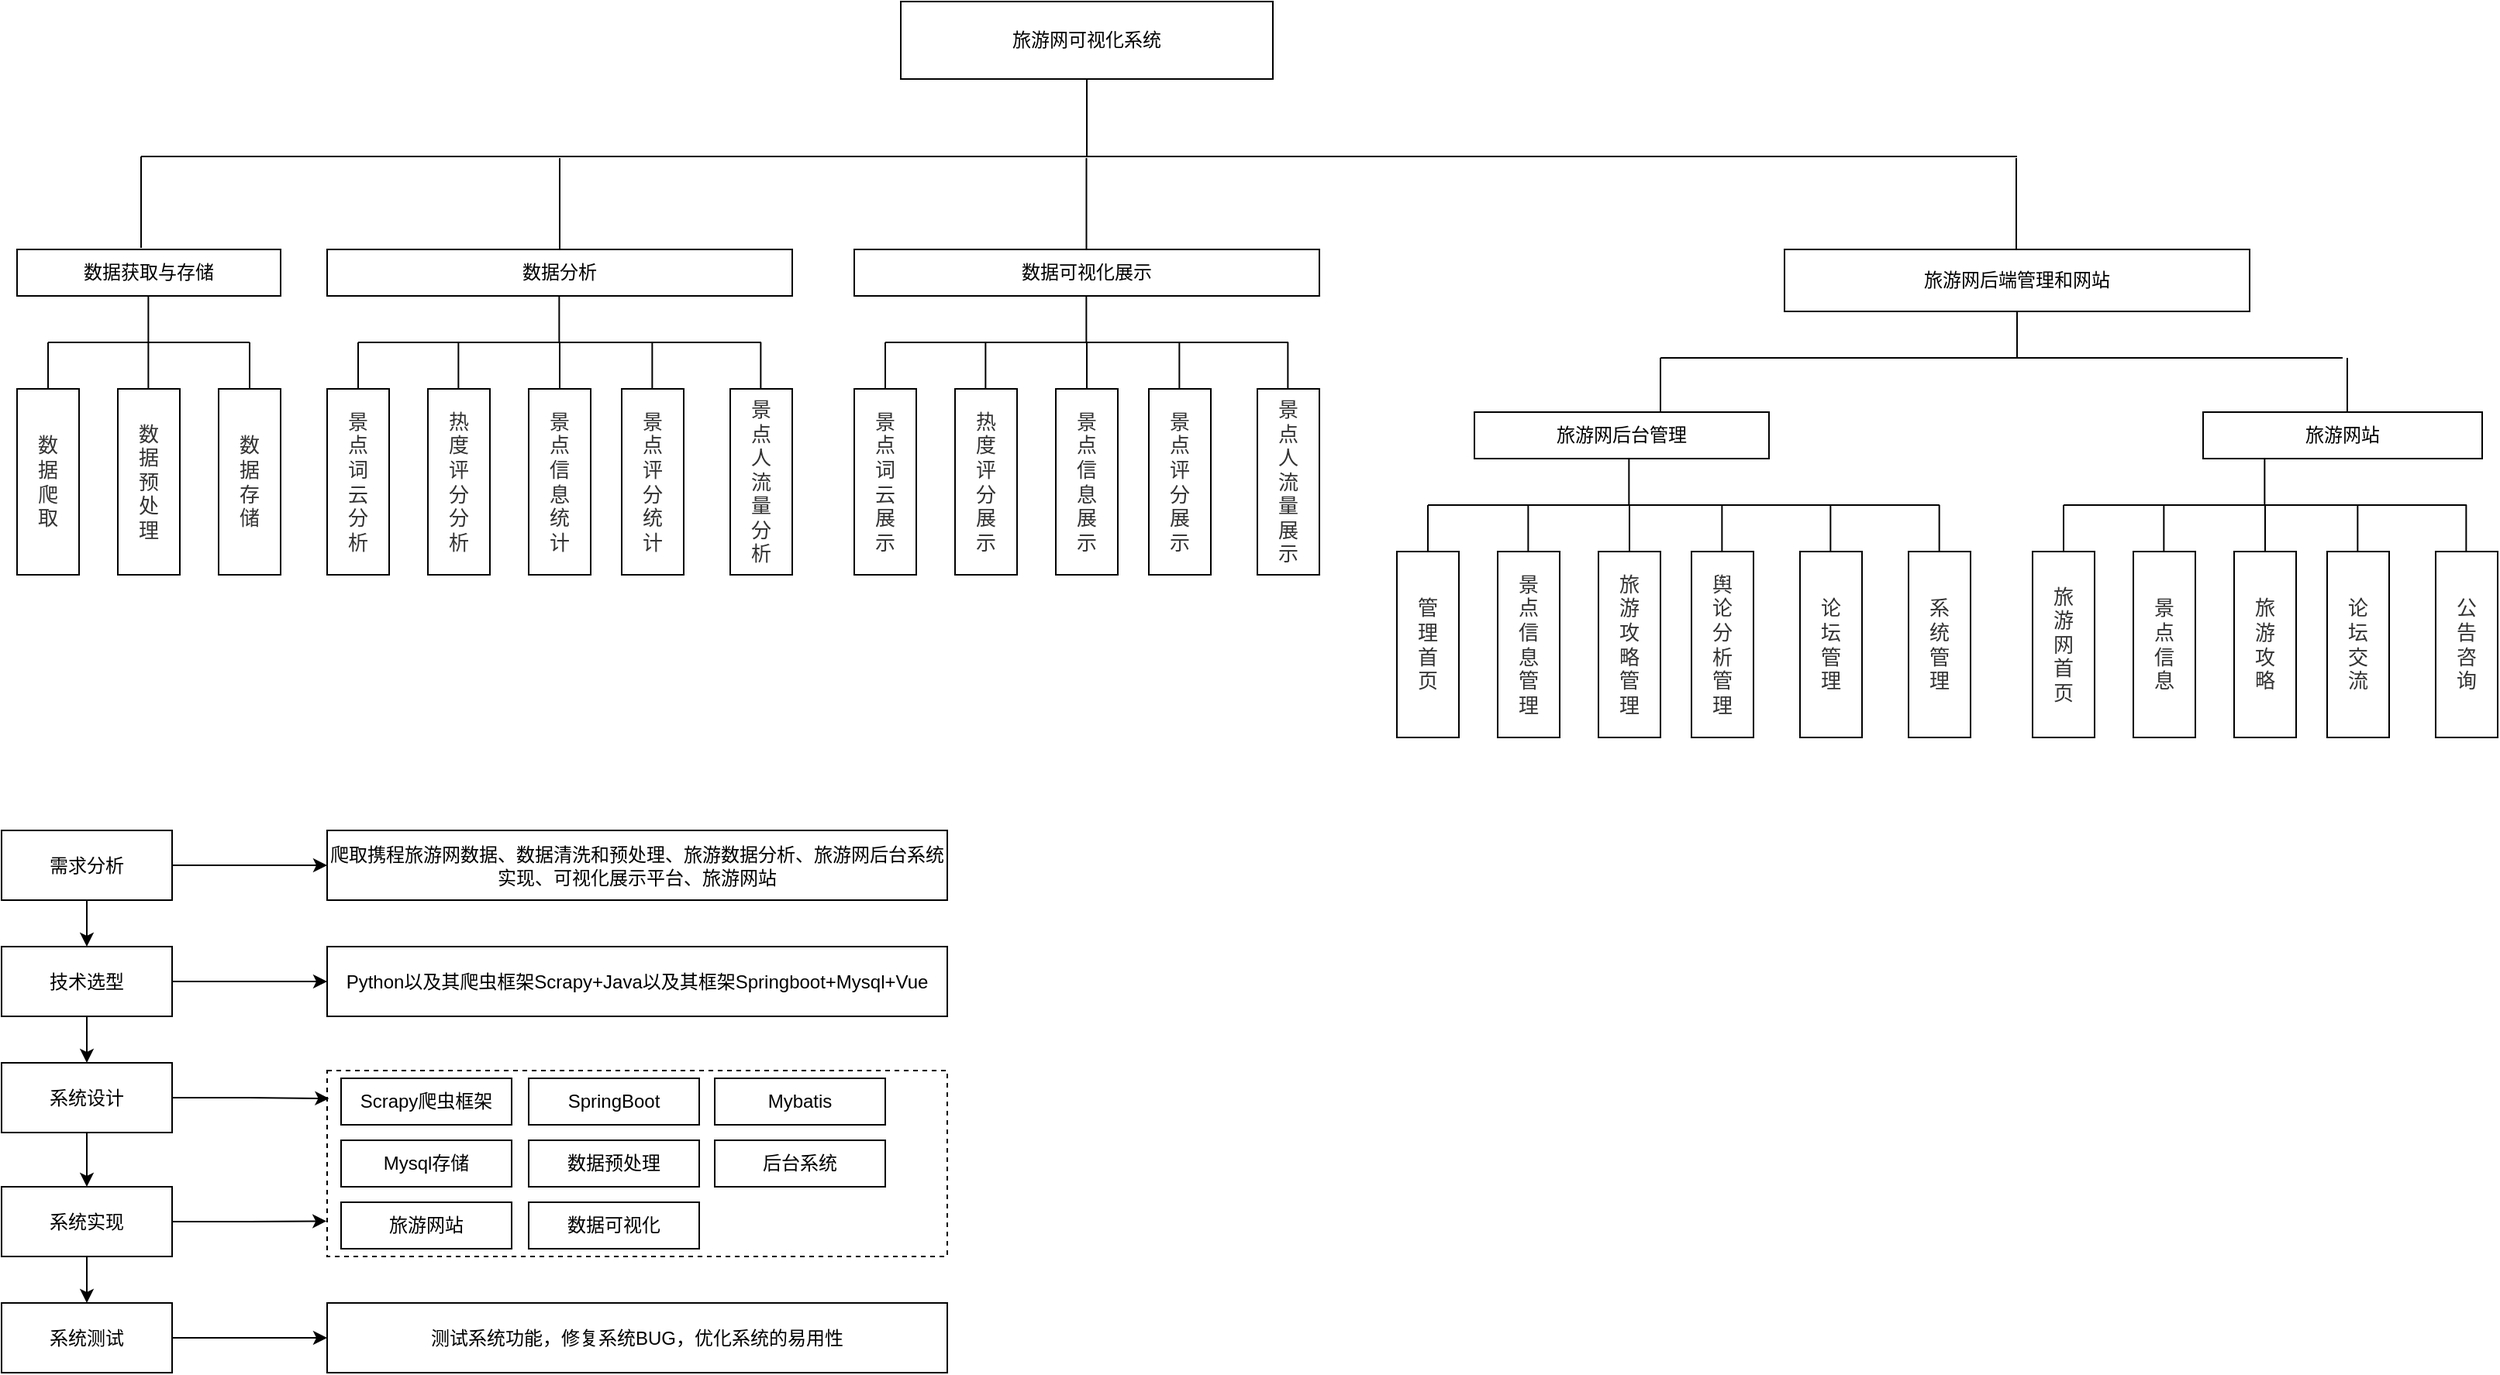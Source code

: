 <mxfile version="24.8.8">
  <diagram name="第 1 页" id="kGdFoOqjAgr1KZH3qnpg">
    <mxGraphModel dx="692" dy="455" grid="1" gridSize="10" guides="1" tooltips="1" connect="1" arrows="1" fold="1" page="1" pageScale="1" pageWidth="827" pageHeight="1169" math="0" shadow="0">
      <root>
        <mxCell id="0" />
        <mxCell id="1" parent="0" />
        <mxCell id="sTMlbBnESELgm27xDzZq-1" value="旅游网可视化系统" style="rounded=0;whiteSpace=wrap;html=1;" vertex="1" parent="1">
          <mxGeometry x="720" y="60" width="240" height="50" as="geometry" />
        </mxCell>
        <mxCell id="sTMlbBnESELgm27xDzZq-2" value="数据获取与存储" style="rounded=0;whiteSpace=wrap;html=1;" vertex="1" parent="1">
          <mxGeometry x="150" y="220" width="170" height="30" as="geometry" />
        </mxCell>
        <mxCell id="sTMlbBnESELgm27xDzZq-3" value="&lt;div&gt;&lt;span style=&quot;color: rgb(51, 51, 51); font-family: Arial, sans-serif; font-size: 13px; text-align: start; background-color: rgb(255, 255, 255);&quot;&gt;数&lt;/span&gt;&lt;/div&gt;&lt;div&gt;&lt;span style=&quot;color: rgb(51, 51, 51); font-family: Arial, sans-serif; font-size: 13px; text-align: start; background-color: rgb(255, 255, 255);&quot;&gt;据&lt;/span&gt;&lt;/div&gt;&lt;div&gt;&lt;span style=&quot;color: rgb(51, 51, 51); font-family: Arial, sans-serif; font-size: 13px; text-align: start; background-color: rgb(255, 255, 255);&quot;&gt;爬&lt;/span&gt;&lt;/div&gt;&lt;div&gt;&lt;span style=&quot;color: rgb(51, 51, 51); font-family: Arial, sans-serif; font-size: 13px; text-align: start; background-color: rgb(255, 255, 255);&quot;&gt;取&lt;/span&gt;&lt;/div&gt;" style="rounded=0;whiteSpace=wrap;html=1;" vertex="1" parent="1">
          <mxGeometry x="150" y="310" width="40" height="120" as="geometry" />
        </mxCell>
        <mxCell id="sTMlbBnESELgm27xDzZq-4" value="&lt;div&gt;&lt;span style=&quot;color: rgb(51, 51, 51); font-family: Arial, sans-serif; font-size: 13px; text-align: start; background-color: rgb(255, 255, 255);&quot;&gt;数&lt;/span&gt;&lt;/div&gt;&lt;div&gt;&lt;span style=&quot;color: rgb(51, 51, 51); font-family: Arial, sans-serif; font-size: 13px; text-align: start; background-color: rgb(255, 255, 255);&quot;&gt;据&lt;/span&gt;&lt;/div&gt;&lt;div style=&quot;text-align: start;&quot;&gt;&lt;font face=&quot;Arial, sans-serif&quot; color=&quot;#333333&quot;&gt;&lt;span style=&quot;font-size: 13px; background-color: rgb(255, 255, 255);&quot;&gt;预&lt;/span&gt;&lt;/font&gt;&lt;/div&gt;&lt;div style=&quot;text-align: start;&quot;&gt;&lt;font face=&quot;Arial, sans-serif&quot; color=&quot;#333333&quot;&gt;&lt;span style=&quot;font-size: 13px; background-color: rgb(255, 255, 255);&quot;&gt;处&lt;/span&gt;&lt;/font&gt;&lt;/div&gt;&lt;div style=&quot;text-align: start;&quot;&gt;&lt;font face=&quot;Arial, sans-serif&quot; color=&quot;#333333&quot;&gt;&lt;span style=&quot;font-size: 13px; background-color: rgb(255, 255, 255);&quot;&gt;理&lt;/span&gt;&lt;/font&gt;&lt;/div&gt;" style="rounded=0;whiteSpace=wrap;html=1;" vertex="1" parent="1">
          <mxGeometry x="215" y="310" width="40" height="120" as="geometry" />
        </mxCell>
        <mxCell id="sTMlbBnESELgm27xDzZq-5" value="&lt;div&gt;&lt;span style=&quot;color: rgb(51, 51, 51); font-family: Arial, sans-serif; font-size: 13px; text-align: start; background-color: rgb(255, 255, 255);&quot;&gt;数&lt;/span&gt;&lt;/div&gt;&lt;div&gt;&lt;span style=&quot;color: rgb(51, 51, 51); font-family: Arial, sans-serif; font-size: 13px; text-align: start; background-color: rgb(255, 255, 255);&quot;&gt;据&lt;/span&gt;&lt;/div&gt;&lt;div style=&quot;text-align: start;&quot;&gt;&lt;font face=&quot;Arial, sans-serif&quot; color=&quot;#333333&quot;&gt;&lt;span style=&quot;font-size: 13px; background-color: rgb(255, 255, 255);&quot;&gt;存&lt;/span&gt;&lt;/font&gt;&lt;/div&gt;&lt;div style=&quot;text-align: start;&quot;&gt;&lt;font face=&quot;Arial, sans-serif&quot; color=&quot;#333333&quot;&gt;&lt;span style=&quot;font-size: 13px; background-color: rgb(255, 255, 255);&quot;&gt;储&lt;/span&gt;&lt;/font&gt;&lt;/div&gt;" style="rounded=0;whiteSpace=wrap;html=1;" vertex="1" parent="1">
          <mxGeometry x="280" y="310" width="40" height="120" as="geometry" />
        </mxCell>
        <mxCell id="sTMlbBnESELgm27xDzZq-6" value="" style="endArrow=none;html=1;rounded=0;" edge="1" parent="1">
          <mxGeometry width="50" height="50" relative="1" as="geometry">
            <mxPoint x="170" y="280" as="sourcePoint" />
            <mxPoint x="300" y="280" as="targetPoint" />
          </mxGeometry>
        </mxCell>
        <mxCell id="sTMlbBnESELgm27xDzZq-8" value="" style="endArrow=none;html=1;rounded=0;" edge="1" parent="1">
          <mxGeometry width="50" height="50" relative="1" as="geometry">
            <mxPoint x="234.68" y="280" as="sourcePoint" />
            <mxPoint x="234.68" y="250" as="targetPoint" />
          </mxGeometry>
        </mxCell>
        <mxCell id="sTMlbBnESELgm27xDzZq-9" value="" style="endArrow=none;html=1;rounded=0;exitX=0.5;exitY=0;exitDx=0;exitDy=0;" edge="1" parent="1" source="sTMlbBnESELgm27xDzZq-3">
          <mxGeometry width="50" height="50" relative="1" as="geometry">
            <mxPoint x="120" y="330" as="sourcePoint" />
            <mxPoint x="170" y="280" as="targetPoint" />
          </mxGeometry>
        </mxCell>
        <mxCell id="sTMlbBnESELgm27xDzZq-10" value="" style="endArrow=none;html=1;rounded=0;" edge="1" parent="1" source="sTMlbBnESELgm27xDzZq-5">
          <mxGeometry width="50" height="50" relative="1" as="geometry">
            <mxPoint x="250" y="330" as="sourcePoint" />
            <mxPoint x="300" y="280" as="targetPoint" />
          </mxGeometry>
        </mxCell>
        <mxCell id="sTMlbBnESELgm27xDzZq-11" value="" style="endArrow=none;html=1;rounded=0;" edge="1" parent="1">
          <mxGeometry width="50" height="50" relative="1" as="geometry">
            <mxPoint x="234.68" y="310" as="sourcePoint" />
            <mxPoint x="234.68" y="280" as="targetPoint" />
          </mxGeometry>
        </mxCell>
        <mxCell id="sTMlbBnESELgm27xDzZq-12" value="数据分析" style="rounded=0;whiteSpace=wrap;html=1;" vertex="1" parent="1">
          <mxGeometry x="350" y="220" width="300" height="30" as="geometry" />
        </mxCell>
        <mxCell id="sTMlbBnESELgm27xDzZq-13" value="&lt;div style=&quot;text-align: start;&quot;&gt;&lt;font face=&quot;Arial, sans-serif&quot; color=&quot;#333333&quot;&gt;&lt;span style=&quot;font-size: 13px; background-color: rgb(255, 255, 255);&quot;&gt;景&lt;/span&gt;&lt;/font&gt;&lt;/div&gt;&lt;div style=&quot;text-align: start;&quot;&gt;&lt;font face=&quot;Arial, sans-serif&quot; color=&quot;#333333&quot;&gt;&lt;span style=&quot;font-size: 13px; background-color: rgb(255, 255, 255);&quot;&gt;点&lt;/span&gt;&lt;/font&gt;&lt;/div&gt;&lt;div style=&quot;text-align: start;&quot;&gt;&lt;font face=&quot;Arial, sans-serif&quot; color=&quot;#333333&quot;&gt;&lt;span style=&quot;font-size: 13px; background-color: rgb(255, 255, 255);&quot;&gt;词&lt;/span&gt;&lt;/font&gt;&lt;/div&gt;&lt;div style=&quot;text-align: start;&quot;&gt;&lt;font face=&quot;Arial, sans-serif&quot; color=&quot;#333333&quot;&gt;&lt;span style=&quot;font-size: 13px; background-color: rgb(255, 255, 255);&quot;&gt;云&lt;/span&gt;&lt;/font&gt;&lt;/div&gt;&lt;div style=&quot;text-align: start;&quot;&gt;&lt;font face=&quot;Arial, sans-serif&quot; color=&quot;#333333&quot;&gt;&lt;span style=&quot;font-size: 13px; background-color: rgb(255, 255, 255);&quot;&gt;分&lt;/span&gt;&lt;/font&gt;&lt;/div&gt;&lt;div style=&quot;text-align: start;&quot;&gt;&lt;font face=&quot;Arial, sans-serif&quot; color=&quot;#333333&quot;&gt;&lt;span style=&quot;font-size: 13px; background-color: rgb(255, 255, 255);&quot;&gt;析&lt;/span&gt;&lt;/font&gt;&lt;/div&gt;" style="rounded=0;whiteSpace=wrap;html=1;" vertex="1" parent="1">
          <mxGeometry x="350" y="310" width="40" height="120" as="geometry" />
        </mxCell>
        <mxCell id="sTMlbBnESELgm27xDzZq-14" value="&lt;div style=&quot;text-align: start;&quot;&gt;&lt;font face=&quot;Arial, sans-serif&quot; color=&quot;#333333&quot;&gt;&lt;span style=&quot;font-size: 13px; background-color: rgb(255, 255, 255);&quot;&gt;热&lt;/span&gt;&lt;/font&gt;&lt;/div&gt;&lt;div style=&quot;text-align: start;&quot;&gt;&lt;font face=&quot;Arial, sans-serif&quot; color=&quot;#333333&quot;&gt;&lt;span style=&quot;font-size: 13px; background-color: rgb(255, 255, 255);&quot;&gt;度&lt;/span&gt;&lt;/font&gt;&lt;/div&gt;&lt;div style=&quot;text-align: start;&quot;&gt;&lt;font face=&quot;Arial, sans-serif&quot; color=&quot;#333333&quot;&gt;&lt;span style=&quot;font-size: 13px; background-color: rgb(255, 255, 255);&quot;&gt;评&lt;/span&gt;&lt;/font&gt;&lt;/div&gt;&lt;div style=&quot;text-align: start;&quot;&gt;&lt;font face=&quot;Arial, sans-serif&quot; color=&quot;#333333&quot;&gt;&lt;span style=&quot;font-size: 13px; background-color: rgb(255, 255, 255);&quot;&gt;分&lt;/span&gt;&lt;/font&gt;&lt;/div&gt;&lt;div style=&quot;text-align: start;&quot;&gt;&lt;font face=&quot;Arial, sans-serif&quot; color=&quot;#333333&quot;&gt;&lt;span style=&quot;font-size: 13px; background-color: rgb(255, 255, 255);&quot;&gt;分&lt;/span&gt;&lt;/font&gt;&lt;/div&gt;&lt;div style=&quot;text-align: start;&quot;&gt;&lt;font face=&quot;Arial, sans-serif&quot; color=&quot;#333333&quot;&gt;&lt;span style=&quot;font-size: 13px; background-color: rgb(255, 255, 255);&quot;&gt;析&lt;/span&gt;&lt;/font&gt;&lt;/div&gt;" style="rounded=0;whiteSpace=wrap;html=1;" vertex="1" parent="1">
          <mxGeometry x="415" y="310" width="40" height="120" as="geometry" />
        </mxCell>
        <mxCell id="sTMlbBnESELgm27xDzZq-15" value="&lt;div style=&quot;text-align: start;&quot;&gt;&lt;font face=&quot;Arial, sans-serif&quot; color=&quot;#333333&quot;&gt;&lt;span style=&quot;font-size: 13px; background-color: rgb(255, 255, 255);&quot;&gt;景&lt;/span&gt;&lt;/font&gt;&lt;/div&gt;&lt;div style=&quot;text-align: start;&quot;&gt;&lt;font face=&quot;Arial, sans-serif&quot; color=&quot;#333333&quot;&gt;&lt;span style=&quot;font-size: 13px; background-color: rgb(255, 255, 255);&quot;&gt;点&lt;/span&gt;&lt;/font&gt;&lt;/div&gt;&lt;div style=&quot;text-align: start;&quot;&gt;&lt;font face=&quot;Arial, sans-serif&quot; color=&quot;#333333&quot;&gt;&lt;span style=&quot;font-size: 13px; background-color: rgb(255, 255, 255);&quot;&gt;信&lt;/span&gt;&lt;/font&gt;&lt;/div&gt;&lt;div style=&quot;text-align: start;&quot;&gt;&lt;font face=&quot;Arial, sans-serif&quot; color=&quot;#333333&quot;&gt;&lt;span style=&quot;font-size: 13px; background-color: rgb(255, 255, 255);&quot;&gt;息&lt;/span&gt;&lt;/font&gt;&lt;/div&gt;&lt;div style=&quot;text-align: start;&quot;&gt;&lt;font face=&quot;Arial, sans-serif&quot; color=&quot;#333333&quot;&gt;&lt;span style=&quot;font-size: 13px; background-color: rgb(255, 255, 255);&quot;&gt;统&lt;/span&gt;&lt;/font&gt;&lt;/div&gt;&lt;div style=&quot;text-align: start;&quot;&gt;&lt;font face=&quot;Arial, sans-serif&quot; color=&quot;#333333&quot;&gt;&lt;span style=&quot;font-size: 13px; background-color: rgb(255, 255, 255);&quot;&gt;计&lt;/span&gt;&lt;/font&gt;&lt;/div&gt;" style="rounded=0;whiteSpace=wrap;html=1;" vertex="1" parent="1">
          <mxGeometry x="480" y="310" width="40" height="120" as="geometry" />
        </mxCell>
        <mxCell id="sTMlbBnESELgm27xDzZq-16" value="" style="endArrow=none;html=1;rounded=0;" edge="1" parent="1">
          <mxGeometry width="50" height="50" relative="1" as="geometry">
            <mxPoint x="370" y="280" as="sourcePoint" />
            <mxPoint x="630" y="280" as="targetPoint" />
          </mxGeometry>
        </mxCell>
        <mxCell id="sTMlbBnESELgm27xDzZq-17" value="" style="endArrow=none;html=1;rounded=0;" edge="1" parent="1">
          <mxGeometry width="50" height="50" relative="1" as="geometry">
            <mxPoint x="499.68" y="280" as="sourcePoint" />
            <mxPoint x="499.68" y="250" as="targetPoint" />
          </mxGeometry>
        </mxCell>
        <mxCell id="sTMlbBnESELgm27xDzZq-18" value="" style="endArrow=none;html=1;rounded=0;exitX=0.5;exitY=0;exitDx=0;exitDy=0;" edge="1" parent="1" source="sTMlbBnESELgm27xDzZq-13">
          <mxGeometry width="50" height="50" relative="1" as="geometry">
            <mxPoint x="320" y="330" as="sourcePoint" />
            <mxPoint x="370" y="280" as="targetPoint" />
          </mxGeometry>
        </mxCell>
        <mxCell id="sTMlbBnESELgm27xDzZq-19" value="" style="endArrow=none;html=1;rounded=0;" edge="1" parent="1" source="sTMlbBnESELgm27xDzZq-15">
          <mxGeometry width="50" height="50" relative="1" as="geometry">
            <mxPoint x="450" y="330" as="sourcePoint" />
            <mxPoint x="500" y="280" as="targetPoint" />
          </mxGeometry>
        </mxCell>
        <mxCell id="sTMlbBnESELgm27xDzZq-20" value="" style="endArrow=none;html=1;rounded=0;" edge="1" parent="1">
          <mxGeometry width="50" height="50" relative="1" as="geometry">
            <mxPoint x="434.68" y="310" as="sourcePoint" />
            <mxPoint x="434.68" y="280" as="targetPoint" />
          </mxGeometry>
        </mxCell>
        <mxCell id="sTMlbBnESELgm27xDzZq-21" value="&lt;div style=&quot;text-align: start;&quot;&gt;&lt;font face=&quot;Arial, sans-serif&quot; color=&quot;#333333&quot;&gt;&lt;span style=&quot;font-size: 13px; background-color: rgb(255, 255, 255);&quot;&gt;景&lt;/span&gt;&lt;/font&gt;&lt;/div&gt;&lt;div style=&quot;text-align: start;&quot;&gt;&lt;font face=&quot;Arial, sans-serif&quot; color=&quot;#333333&quot;&gt;&lt;span style=&quot;font-size: 13px; background-color: rgb(255, 255, 255);&quot;&gt;点&lt;/span&gt;&lt;/font&gt;&lt;/div&gt;&lt;div style=&quot;text-align: start;&quot;&gt;&lt;font face=&quot;Arial, sans-serif&quot; color=&quot;#333333&quot;&gt;&lt;span style=&quot;font-size: 13px; background-color: rgb(255, 255, 255);&quot;&gt;评&lt;/span&gt;&lt;/font&gt;&lt;/div&gt;&lt;div style=&quot;text-align: start;&quot;&gt;&lt;font face=&quot;Arial, sans-serif&quot; color=&quot;#333333&quot;&gt;&lt;span style=&quot;font-size: 13px; background-color: rgb(255, 255, 255);&quot;&gt;分&lt;/span&gt;&lt;/font&gt;&lt;/div&gt;&lt;div style=&quot;text-align: start;&quot;&gt;&lt;font face=&quot;Arial, sans-serif&quot; color=&quot;#333333&quot;&gt;&lt;span style=&quot;font-size: 13px; background-color: rgb(255, 255, 255);&quot;&gt;统&lt;/span&gt;&lt;/font&gt;&lt;/div&gt;&lt;div style=&quot;text-align: start;&quot;&gt;&lt;font face=&quot;Arial, sans-serif&quot; color=&quot;#333333&quot;&gt;&lt;span style=&quot;font-size: 13px; background-color: rgb(255, 255, 255);&quot;&gt;计&lt;/span&gt;&lt;/font&gt;&lt;/div&gt;" style="rounded=0;whiteSpace=wrap;html=1;" vertex="1" parent="1">
          <mxGeometry x="540" y="310" width="40" height="120" as="geometry" />
        </mxCell>
        <mxCell id="sTMlbBnESELgm27xDzZq-22" value="&lt;div style=&quot;text-align: start;&quot;&gt;&lt;font face=&quot;Arial, sans-serif&quot; color=&quot;#333333&quot;&gt;&lt;span style=&quot;font-size: 13px; background-color: rgb(255, 255, 255);&quot;&gt;景&lt;/span&gt;&lt;/font&gt;&lt;/div&gt;&lt;div style=&quot;text-align: start;&quot;&gt;&lt;font face=&quot;Arial, sans-serif&quot; color=&quot;#333333&quot;&gt;&lt;span style=&quot;font-size: 13px; background-color: rgb(255, 255, 255);&quot;&gt;点&lt;/span&gt;&lt;/font&gt;&lt;/div&gt;&lt;div style=&quot;text-align: start;&quot;&gt;&lt;font face=&quot;Arial, sans-serif&quot; color=&quot;#333333&quot;&gt;&lt;span style=&quot;font-size: 13px; background-color: rgb(255, 255, 255);&quot;&gt;人&lt;/span&gt;&lt;/font&gt;&lt;/div&gt;&lt;div style=&quot;text-align: start;&quot;&gt;&lt;font face=&quot;Arial, sans-serif&quot; color=&quot;#333333&quot;&gt;&lt;span style=&quot;font-size: 13px; background-color: rgb(255, 255, 255);&quot;&gt;流&lt;/span&gt;&lt;/font&gt;&lt;/div&gt;&lt;div style=&quot;text-align: start;&quot;&gt;&lt;font face=&quot;Arial, sans-serif&quot; color=&quot;#333333&quot;&gt;&lt;span style=&quot;font-size: 13px; background-color: rgb(255, 255, 255);&quot;&gt;量&lt;/span&gt;&lt;/font&gt;&lt;/div&gt;&lt;div style=&quot;text-align: start;&quot;&gt;&lt;font face=&quot;Arial, sans-serif&quot; color=&quot;#333333&quot;&gt;&lt;span style=&quot;font-size: 13px; background-color: rgb(255, 255, 255);&quot;&gt;分&lt;/span&gt;&lt;/font&gt;&lt;/div&gt;&lt;div style=&quot;text-align: start;&quot;&gt;&lt;font face=&quot;Arial, sans-serif&quot; color=&quot;#333333&quot;&gt;&lt;span style=&quot;font-size: 13px; background-color: rgb(255, 255, 255);&quot;&gt;析&lt;/span&gt;&lt;/font&gt;&lt;/div&gt;" style="rounded=0;whiteSpace=wrap;html=1;" vertex="1" parent="1">
          <mxGeometry x="610" y="310" width="40" height="120" as="geometry" />
        </mxCell>
        <mxCell id="sTMlbBnESELgm27xDzZq-24" value="" style="endArrow=none;html=1;rounded=0;" edge="1" parent="1">
          <mxGeometry width="50" height="50" relative="1" as="geometry">
            <mxPoint x="559.68" y="310" as="sourcePoint" />
            <mxPoint x="559.68" y="280" as="targetPoint" />
          </mxGeometry>
        </mxCell>
        <mxCell id="sTMlbBnESELgm27xDzZq-25" value="" style="endArrow=none;html=1;rounded=0;" edge="1" parent="1">
          <mxGeometry width="50" height="50" relative="1" as="geometry">
            <mxPoint x="629.68" y="310" as="sourcePoint" />
            <mxPoint x="629.68" y="280" as="targetPoint" />
          </mxGeometry>
        </mxCell>
        <mxCell id="sTMlbBnESELgm27xDzZq-26" value="数据可视化展示" style="rounded=0;whiteSpace=wrap;html=1;" vertex="1" parent="1">
          <mxGeometry x="690" y="220" width="300" height="30" as="geometry" />
        </mxCell>
        <mxCell id="sTMlbBnESELgm27xDzZq-27" value="&lt;div style=&quot;text-align: start;&quot;&gt;&lt;font face=&quot;Arial, sans-serif&quot; color=&quot;#333333&quot;&gt;&lt;span style=&quot;font-size: 13px; background-color: rgb(255, 255, 255);&quot;&gt;景&lt;/span&gt;&lt;/font&gt;&lt;/div&gt;&lt;div style=&quot;text-align: start;&quot;&gt;&lt;font face=&quot;Arial, sans-serif&quot; color=&quot;#333333&quot;&gt;&lt;span style=&quot;font-size: 13px; background-color: rgb(255, 255, 255);&quot;&gt;点&lt;/span&gt;&lt;/font&gt;&lt;/div&gt;&lt;div style=&quot;text-align: start;&quot;&gt;&lt;font face=&quot;Arial, sans-serif&quot; color=&quot;#333333&quot;&gt;&lt;span style=&quot;font-size: 13px; background-color: rgb(255, 255, 255);&quot;&gt;词&lt;/span&gt;&lt;/font&gt;&lt;/div&gt;&lt;div style=&quot;text-align: start;&quot;&gt;&lt;font face=&quot;Arial, sans-serif&quot; color=&quot;#333333&quot;&gt;&lt;span style=&quot;font-size: 13px; background-color: rgb(255, 255, 255);&quot;&gt;云&lt;/span&gt;&lt;/font&gt;&lt;/div&gt;&lt;div style=&quot;text-align: start;&quot;&gt;&lt;font face=&quot;Arial, sans-serif&quot; color=&quot;#333333&quot;&gt;&lt;span style=&quot;font-size: 13px; background-color: rgb(255, 255, 255);&quot;&gt;展&lt;/span&gt;&lt;/font&gt;&lt;/div&gt;&lt;div style=&quot;text-align: start;&quot;&gt;&lt;font face=&quot;Arial, sans-serif&quot; color=&quot;#333333&quot;&gt;&lt;span style=&quot;font-size: 13px; background-color: rgb(255, 255, 255);&quot;&gt;示&lt;/span&gt;&lt;/font&gt;&lt;/div&gt;" style="rounded=0;whiteSpace=wrap;html=1;" vertex="1" parent="1">
          <mxGeometry x="690" y="310" width="40" height="120" as="geometry" />
        </mxCell>
        <mxCell id="sTMlbBnESELgm27xDzZq-28" value="&lt;div style=&quot;text-align: start;&quot;&gt;&lt;font face=&quot;Arial, sans-serif&quot; color=&quot;#333333&quot;&gt;&lt;span style=&quot;font-size: 13px; background-color: rgb(255, 255, 255);&quot;&gt;热&lt;/span&gt;&lt;/font&gt;&lt;/div&gt;&lt;div style=&quot;text-align: start;&quot;&gt;&lt;font face=&quot;Arial, sans-serif&quot; color=&quot;#333333&quot;&gt;&lt;span style=&quot;font-size: 13px; background-color: rgb(255, 255, 255);&quot;&gt;度&lt;/span&gt;&lt;/font&gt;&lt;/div&gt;&lt;div style=&quot;text-align: start;&quot;&gt;&lt;font face=&quot;Arial, sans-serif&quot; color=&quot;#333333&quot;&gt;&lt;span style=&quot;font-size: 13px; background-color: rgb(255, 255, 255);&quot;&gt;评&lt;/span&gt;&lt;/font&gt;&lt;/div&gt;&lt;div style=&quot;text-align: start;&quot;&gt;&lt;font face=&quot;Arial, sans-serif&quot; color=&quot;#333333&quot;&gt;&lt;span style=&quot;font-size: 13px; background-color: rgb(255, 255, 255);&quot;&gt;分&lt;/span&gt;&lt;/font&gt;&lt;/div&gt;&lt;div style=&quot;text-align: start;&quot;&gt;&lt;font face=&quot;Arial, sans-serif&quot; color=&quot;#333333&quot;&gt;&lt;span style=&quot;font-size: 13px; background-color: rgb(255, 255, 255);&quot;&gt;展&lt;/span&gt;&lt;/font&gt;&lt;/div&gt;&lt;div style=&quot;text-align: start;&quot;&gt;&lt;font face=&quot;Arial, sans-serif&quot; color=&quot;#333333&quot;&gt;&lt;span style=&quot;font-size: 13px; background-color: rgb(255, 255, 255);&quot;&gt;示&lt;/span&gt;&lt;/font&gt;&lt;/div&gt;" style="rounded=0;whiteSpace=wrap;html=1;" vertex="1" parent="1">
          <mxGeometry x="755" y="310" width="40" height="120" as="geometry" />
        </mxCell>
        <mxCell id="sTMlbBnESELgm27xDzZq-29" value="&lt;div style=&quot;text-align: start;&quot;&gt;&lt;font face=&quot;Arial, sans-serif&quot; color=&quot;#333333&quot;&gt;&lt;span style=&quot;font-size: 13px; background-color: rgb(255, 255, 255);&quot;&gt;景&lt;/span&gt;&lt;/font&gt;&lt;/div&gt;&lt;div style=&quot;text-align: start;&quot;&gt;&lt;font face=&quot;Arial, sans-serif&quot; color=&quot;#333333&quot;&gt;&lt;span style=&quot;font-size: 13px; background-color: rgb(255, 255, 255);&quot;&gt;点&lt;/span&gt;&lt;/font&gt;&lt;/div&gt;&lt;div style=&quot;text-align: start;&quot;&gt;&lt;font face=&quot;Arial, sans-serif&quot; color=&quot;#333333&quot;&gt;&lt;span style=&quot;font-size: 13px; background-color: rgb(255, 255, 255);&quot;&gt;信&lt;/span&gt;&lt;/font&gt;&lt;/div&gt;&lt;div style=&quot;text-align: start;&quot;&gt;&lt;font face=&quot;Arial, sans-serif&quot; color=&quot;#333333&quot;&gt;&lt;span style=&quot;font-size: 13px; background-color: rgb(255, 255, 255);&quot;&gt;息&lt;/span&gt;&lt;/font&gt;&lt;/div&gt;&lt;div style=&quot;text-align: start;&quot;&gt;&lt;font face=&quot;Arial, sans-serif&quot; color=&quot;#333333&quot;&gt;&lt;span style=&quot;font-size: 13px; background-color: rgb(255, 255, 255);&quot;&gt;展&lt;/span&gt;&lt;/font&gt;&lt;/div&gt;&lt;div style=&quot;text-align: start;&quot;&gt;&lt;font face=&quot;Arial, sans-serif&quot; color=&quot;#333333&quot;&gt;&lt;span style=&quot;font-size: 13px; background-color: rgb(255, 255, 255);&quot;&gt;示&lt;/span&gt;&lt;/font&gt;&lt;/div&gt;" style="rounded=0;whiteSpace=wrap;html=1;" vertex="1" parent="1">
          <mxGeometry x="820" y="310" width="40" height="120" as="geometry" />
        </mxCell>
        <mxCell id="sTMlbBnESELgm27xDzZq-30" value="" style="endArrow=none;html=1;rounded=0;" edge="1" parent="1">
          <mxGeometry width="50" height="50" relative="1" as="geometry">
            <mxPoint x="710" y="280" as="sourcePoint" />
            <mxPoint x="970" y="280" as="targetPoint" />
          </mxGeometry>
        </mxCell>
        <mxCell id="sTMlbBnESELgm27xDzZq-31" value="" style="endArrow=none;html=1;rounded=0;" edge="1" parent="1">
          <mxGeometry width="50" height="50" relative="1" as="geometry">
            <mxPoint x="839.68" y="280" as="sourcePoint" />
            <mxPoint x="839.68" y="250" as="targetPoint" />
          </mxGeometry>
        </mxCell>
        <mxCell id="sTMlbBnESELgm27xDzZq-32" value="" style="endArrow=none;html=1;rounded=0;exitX=0.5;exitY=0;exitDx=0;exitDy=0;" edge="1" parent="1" source="sTMlbBnESELgm27xDzZq-27">
          <mxGeometry width="50" height="50" relative="1" as="geometry">
            <mxPoint x="660" y="330" as="sourcePoint" />
            <mxPoint x="710" y="280" as="targetPoint" />
          </mxGeometry>
        </mxCell>
        <mxCell id="sTMlbBnESELgm27xDzZq-33" value="" style="endArrow=none;html=1;rounded=0;" edge="1" parent="1" source="sTMlbBnESELgm27xDzZq-29">
          <mxGeometry width="50" height="50" relative="1" as="geometry">
            <mxPoint x="790" y="330" as="sourcePoint" />
            <mxPoint x="840" y="280" as="targetPoint" />
          </mxGeometry>
        </mxCell>
        <mxCell id="sTMlbBnESELgm27xDzZq-34" value="" style="endArrow=none;html=1;rounded=0;" edge="1" parent="1">
          <mxGeometry width="50" height="50" relative="1" as="geometry">
            <mxPoint x="774.68" y="310" as="sourcePoint" />
            <mxPoint x="774.68" y="280" as="targetPoint" />
          </mxGeometry>
        </mxCell>
        <mxCell id="sTMlbBnESELgm27xDzZq-35" value="&lt;div style=&quot;text-align: start;&quot;&gt;&lt;font face=&quot;Arial, sans-serif&quot; color=&quot;#333333&quot;&gt;&lt;span style=&quot;font-size: 13px; background-color: rgb(255, 255, 255);&quot;&gt;景&lt;/span&gt;&lt;/font&gt;&lt;/div&gt;&lt;div style=&quot;text-align: start;&quot;&gt;&lt;font face=&quot;Arial, sans-serif&quot; color=&quot;#333333&quot;&gt;&lt;span style=&quot;font-size: 13px; background-color: rgb(255, 255, 255);&quot;&gt;点&lt;/span&gt;&lt;/font&gt;&lt;/div&gt;&lt;div style=&quot;text-align: start;&quot;&gt;&lt;font face=&quot;Arial, sans-serif&quot; color=&quot;#333333&quot;&gt;&lt;span style=&quot;font-size: 13px; background-color: rgb(255, 255, 255);&quot;&gt;评&lt;/span&gt;&lt;/font&gt;&lt;/div&gt;&lt;div style=&quot;text-align: start;&quot;&gt;&lt;font face=&quot;Arial, sans-serif&quot; color=&quot;#333333&quot;&gt;&lt;span style=&quot;font-size: 13px; background-color: rgb(255, 255, 255);&quot;&gt;分&lt;/span&gt;&lt;/font&gt;&lt;/div&gt;&lt;div style=&quot;text-align: start;&quot;&gt;&lt;font face=&quot;Arial, sans-serif&quot; color=&quot;#333333&quot;&gt;&lt;span style=&quot;font-size: 13px; background-color: rgb(255, 255, 255);&quot;&gt;展&lt;/span&gt;&lt;/font&gt;&lt;/div&gt;&lt;div style=&quot;text-align: start;&quot;&gt;&lt;font face=&quot;Arial, sans-serif&quot; color=&quot;#333333&quot;&gt;&lt;span style=&quot;font-size: 13px; background-color: rgb(255, 255, 255);&quot;&gt;示&lt;/span&gt;&lt;/font&gt;&lt;/div&gt;" style="rounded=0;whiteSpace=wrap;html=1;" vertex="1" parent="1">
          <mxGeometry x="880" y="310" width="40" height="120" as="geometry" />
        </mxCell>
        <mxCell id="sTMlbBnESELgm27xDzZq-36" value="&lt;div style=&quot;text-align: start;&quot;&gt;&lt;font face=&quot;Arial, sans-serif&quot; color=&quot;#333333&quot;&gt;&lt;span style=&quot;font-size: 13px; background-color: rgb(255, 255, 255);&quot;&gt;景&lt;/span&gt;&lt;/font&gt;&lt;/div&gt;&lt;div style=&quot;text-align: start;&quot;&gt;&lt;font face=&quot;Arial, sans-serif&quot; color=&quot;#333333&quot;&gt;&lt;span style=&quot;font-size: 13px; background-color: rgb(255, 255, 255);&quot;&gt;点&lt;/span&gt;&lt;/font&gt;&lt;/div&gt;&lt;div style=&quot;text-align: start;&quot;&gt;&lt;font face=&quot;Arial, sans-serif&quot; color=&quot;#333333&quot;&gt;&lt;span style=&quot;font-size: 13px; background-color: rgb(255, 255, 255);&quot;&gt;人&lt;/span&gt;&lt;/font&gt;&lt;/div&gt;&lt;div style=&quot;text-align: start;&quot;&gt;&lt;font face=&quot;Arial, sans-serif&quot; color=&quot;#333333&quot;&gt;&lt;span style=&quot;font-size: 13px; background-color: rgb(255, 255, 255);&quot;&gt;流&lt;/span&gt;&lt;/font&gt;&lt;/div&gt;&lt;div style=&quot;text-align: start;&quot;&gt;&lt;font face=&quot;Arial, sans-serif&quot; color=&quot;#333333&quot;&gt;&lt;span style=&quot;font-size: 13px; background-color: rgb(255, 255, 255);&quot;&gt;量&lt;/span&gt;&lt;/font&gt;&lt;/div&gt;&lt;div style=&quot;text-align: start;&quot;&gt;&lt;font face=&quot;Arial, sans-serif&quot; color=&quot;#333333&quot;&gt;&lt;span style=&quot;font-size: 13px; background-color: rgb(255, 255, 255);&quot;&gt;展&lt;/span&gt;&lt;/font&gt;&lt;/div&gt;&lt;div style=&quot;text-align: start;&quot;&gt;&lt;font face=&quot;Arial, sans-serif&quot; color=&quot;#333333&quot;&gt;&lt;span style=&quot;font-size: 13px; background-color: rgb(255, 255, 255);&quot;&gt;示&lt;/span&gt;&lt;/font&gt;&lt;/div&gt;" style="rounded=0;whiteSpace=wrap;html=1;" vertex="1" parent="1">
          <mxGeometry x="950" y="310" width="40" height="120" as="geometry" />
        </mxCell>
        <mxCell id="sTMlbBnESELgm27xDzZq-37" value="" style="endArrow=none;html=1;rounded=0;" edge="1" parent="1">
          <mxGeometry width="50" height="50" relative="1" as="geometry">
            <mxPoint x="899.68" y="310" as="sourcePoint" />
            <mxPoint x="899.68" y="280" as="targetPoint" />
          </mxGeometry>
        </mxCell>
        <mxCell id="sTMlbBnESELgm27xDzZq-38" value="" style="endArrow=none;html=1;rounded=0;" edge="1" parent="1">
          <mxGeometry width="50" height="50" relative="1" as="geometry">
            <mxPoint x="969.68" y="310" as="sourcePoint" />
            <mxPoint x="969.68" y="280" as="targetPoint" />
          </mxGeometry>
        </mxCell>
        <mxCell id="sTMlbBnESELgm27xDzZq-39" value="" style="endArrow=none;html=1;rounded=0;" edge="1" parent="1">
          <mxGeometry width="50" height="50" relative="1" as="geometry">
            <mxPoint x="230" y="160" as="sourcePoint" />
            <mxPoint x="1440" y="160" as="targetPoint" />
          </mxGeometry>
        </mxCell>
        <mxCell id="sTMlbBnESELgm27xDzZq-40" value="" style="endArrow=none;html=1;rounded=0;" edge="1" parent="1">
          <mxGeometry width="50" height="50" relative="1" as="geometry">
            <mxPoint x="840" y="160" as="sourcePoint" />
            <mxPoint x="840" y="110" as="targetPoint" />
          </mxGeometry>
        </mxCell>
        <mxCell id="sTMlbBnESELgm27xDzZq-41" value="" style="endArrow=none;html=1;rounded=0;" edge="1" parent="1">
          <mxGeometry width="50" height="50" relative="1" as="geometry">
            <mxPoint x="230" y="219" as="sourcePoint" />
            <mxPoint x="230" y="160" as="targetPoint" />
          </mxGeometry>
        </mxCell>
        <mxCell id="sTMlbBnESELgm27xDzZq-42" value="" style="endArrow=none;html=1;rounded=0;" edge="1" parent="1">
          <mxGeometry width="50" height="50" relative="1" as="geometry">
            <mxPoint x="500" y="220" as="sourcePoint" />
            <mxPoint x="500" y="161" as="targetPoint" />
          </mxGeometry>
        </mxCell>
        <mxCell id="sTMlbBnESELgm27xDzZq-43" value="" style="endArrow=none;html=1;rounded=0;" edge="1" parent="1">
          <mxGeometry width="50" height="50" relative="1" as="geometry">
            <mxPoint x="839.74" y="220" as="sourcePoint" />
            <mxPoint x="839.74" y="161" as="targetPoint" />
          </mxGeometry>
        </mxCell>
        <mxCell id="sTMlbBnESELgm27xDzZq-46" value="旅游网后端管理和网站" style="rounded=0;whiteSpace=wrap;html=1;" vertex="1" parent="1">
          <mxGeometry x="1290" y="220" width="300" height="40" as="geometry" />
        </mxCell>
        <mxCell id="sTMlbBnESELgm27xDzZq-47" value="旅游网站" style="rounded=0;whiteSpace=wrap;html=1;" vertex="1" parent="1">
          <mxGeometry x="1560" y="325" width="180" height="30" as="geometry" />
        </mxCell>
        <mxCell id="sTMlbBnESELgm27xDzZq-48" value="&lt;div style=&quot;text-align: start;&quot;&gt;&lt;font face=&quot;Arial, sans-serif&quot; color=&quot;#333333&quot;&gt;&lt;span style=&quot;font-size: 13px; background-color: rgb(255, 255, 255);&quot;&gt;旅&lt;/span&gt;&lt;/font&gt;&lt;/div&gt;&lt;div style=&quot;text-align: start;&quot;&gt;&lt;font face=&quot;Arial, sans-serif&quot; color=&quot;#333333&quot;&gt;&lt;span style=&quot;font-size: 13px; background-color: rgb(255, 255, 255);&quot;&gt;游&lt;/span&gt;&lt;/font&gt;&lt;/div&gt;&lt;div style=&quot;text-align: start;&quot;&gt;&lt;font face=&quot;Arial, sans-serif&quot; color=&quot;#333333&quot;&gt;&lt;span style=&quot;font-size: 13px; background-color: rgb(255, 255, 255);&quot;&gt;网&lt;/span&gt;&lt;/font&gt;&lt;/div&gt;&lt;div style=&quot;text-align: start;&quot;&gt;&lt;font face=&quot;Arial, sans-serif&quot; color=&quot;#333333&quot;&gt;&lt;span style=&quot;font-size: 13px; background-color: rgb(255, 255, 255);&quot;&gt;首&lt;/span&gt;&lt;/font&gt;&lt;/div&gt;&lt;div style=&quot;text-align: start;&quot;&gt;&lt;font face=&quot;Arial, sans-serif&quot; color=&quot;#333333&quot;&gt;&lt;span style=&quot;font-size: 13px; background-color: rgb(255, 255, 255);&quot;&gt;页&lt;/span&gt;&lt;/font&gt;&lt;/div&gt;" style="rounded=0;whiteSpace=wrap;html=1;" vertex="1" parent="1">
          <mxGeometry x="1450" y="415" width="40" height="120" as="geometry" />
        </mxCell>
        <mxCell id="sTMlbBnESELgm27xDzZq-49" value="&lt;div style=&quot;text-align: start;&quot;&gt;&lt;font face=&quot;Arial, sans-serif&quot; color=&quot;#333333&quot;&gt;&lt;span style=&quot;font-size: 13px; background-color: rgb(255, 255, 255);&quot;&gt;景&lt;/span&gt;&lt;/font&gt;&lt;/div&gt;&lt;div style=&quot;text-align: start;&quot;&gt;&lt;font face=&quot;Arial, sans-serif&quot; color=&quot;#333333&quot;&gt;&lt;span style=&quot;font-size: 13px; background-color: rgb(255, 255, 255);&quot;&gt;点&lt;/span&gt;&lt;/font&gt;&lt;/div&gt;&lt;div style=&quot;text-align: start;&quot;&gt;&lt;font face=&quot;Arial, sans-serif&quot; color=&quot;#333333&quot;&gt;&lt;span style=&quot;font-size: 13px; background-color: rgb(255, 255, 255);&quot;&gt;信&lt;/span&gt;&lt;/font&gt;&lt;/div&gt;&lt;div style=&quot;text-align: start;&quot;&gt;&lt;font face=&quot;Arial, sans-serif&quot; color=&quot;#333333&quot;&gt;&lt;span style=&quot;font-size: 13px; background-color: rgb(255, 255, 255);&quot;&gt;息&lt;/span&gt;&lt;/font&gt;&lt;/div&gt;" style="rounded=0;whiteSpace=wrap;html=1;" vertex="1" parent="1">
          <mxGeometry x="1515" y="415" width="40" height="120" as="geometry" />
        </mxCell>
        <mxCell id="sTMlbBnESELgm27xDzZq-50" value="&lt;div style=&quot;text-align: start;&quot;&gt;&lt;font face=&quot;Arial, sans-serif&quot; color=&quot;#333333&quot;&gt;&lt;span style=&quot;font-size: 13px; background-color: rgb(255, 255, 255);&quot;&gt;旅&lt;/span&gt;&lt;/font&gt;&lt;/div&gt;&lt;div style=&quot;text-align: start;&quot;&gt;&lt;font face=&quot;Arial, sans-serif&quot; color=&quot;#333333&quot;&gt;&lt;span style=&quot;font-size: 13px; background-color: rgb(255, 255, 255);&quot;&gt;游&lt;/span&gt;&lt;/font&gt;&lt;/div&gt;&lt;div style=&quot;text-align: start;&quot;&gt;&lt;font face=&quot;Arial, sans-serif&quot; color=&quot;#333333&quot;&gt;&lt;span style=&quot;font-size: 13px; background-color: rgb(255, 255, 255);&quot;&gt;攻&lt;/span&gt;&lt;/font&gt;&lt;/div&gt;&lt;div style=&quot;text-align: start;&quot;&gt;&lt;font face=&quot;Arial, sans-serif&quot; color=&quot;#333333&quot;&gt;&lt;span style=&quot;font-size: 13px; background-color: rgb(255, 255, 255);&quot;&gt;略&lt;/span&gt;&lt;/font&gt;&lt;/div&gt;" style="rounded=0;whiteSpace=wrap;html=1;" vertex="1" parent="1">
          <mxGeometry x="1580" y="415" width="40" height="120" as="geometry" />
        </mxCell>
        <mxCell id="sTMlbBnESELgm27xDzZq-51" value="" style="endArrow=none;html=1;rounded=0;" edge="1" parent="1">
          <mxGeometry width="50" height="50" relative="1" as="geometry">
            <mxPoint x="1470" y="385" as="sourcePoint" />
            <mxPoint x="1730" y="385" as="targetPoint" />
          </mxGeometry>
        </mxCell>
        <mxCell id="sTMlbBnESELgm27xDzZq-52" value="" style="endArrow=none;html=1;rounded=0;" edge="1" parent="1">
          <mxGeometry width="50" height="50" relative="1" as="geometry">
            <mxPoint x="1599.68" y="385" as="sourcePoint" />
            <mxPoint x="1599.68" y="355" as="targetPoint" />
          </mxGeometry>
        </mxCell>
        <mxCell id="sTMlbBnESELgm27xDzZq-53" value="" style="endArrow=none;html=1;rounded=0;exitX=0.5;exitY=0;exitDx=0;exitDy=0;" edge="1" parent="1" source="sTMlbBnESELgm27xDzZq-48">
          <mxGeometry width="50" height="50" relative="1" as="geometry">
            <mxPoint x="1420" y="435" as="sourcePoint" />
            <mxPoint x="1470" y="385" as="targetPoint" />
          </mxGeometry>
        </mxCell>
        <mxCell id="sTMlbBnESELgm27xDzZq-54" value="" style="endArrow=none;html=1;rounded=0;" edge="1" parent="1" source="sTMlbBnESELgm27xDzZq-50">
          <mxGeometry width="50" height="50" relative="1" as="geometry">
            <mxPoint x="1550" y="435" as="sourcePoint" />
            <mxPoint x="1600" y="385" as="targetPoint" />
          </mxGeometry>
        </mxCell>
        <mxCell id="sTMlbBnESELgm27xDzZq-55" value="" style="endArrow=none;html=1;rounded=0;" edge="1" parent="1">
          <mxGeometry width="50" height="50" relative="1" as="geometry">
            <mxPoint x="1534.68" y="415" as="sourcePoint" />
            <mxPoint x="1534.68" y="385" as="targetPoint" />
          </mxGeometry>
        </mxCell>
        <mxCell id="sTMlbBnESELgm27xDzZq-56" value="&lt;div style=&quot;text-align: start;&quot;&gt;&lt;font face=&quot;Arial, sans-serif&quot; color=&quot;#333333&quot;&gt;&lt;span style=&quot;font-size: 13px; background-color: rgb(255, 255, 255);&quot;&gt;论&lt;/span&gt;&lt;/font&gt;&lt;/div&gt;&lt;div style=&quot;text-align: start;&quot;&gt;&lt;font face=&quot;Arial, sans-serif&quot; color=&quot;#333333&quot;&gt;&lt;span style=&quot;font-size: 13px; background-color: rgb(255, 255, 255);&quot;&gt;坛&lt;/span&gt;&lt;/font&gt;&lt;/div&gt;&lt;div style=&quot;text-align: start;&quot;&gt;&lt;font face=&quot;Arial, sans-serif&quot; color=&quot;#333333&quot;&gt;&lt;span style=&quot;font-size: 13px; background-color: rgb(255, 255, 255);&quot;&gt;交&lt;/span&gt;&lt;/font&gt;&lt;/div&gt;&lt;div style=&quot;text-align: start;&quot;&gt;&lt;font face=&quot;Arial, sans-serif&quot; color=&quot;#333333&quot;&gt;&lt;span style=&quot;font-size: 13px; background-color: rgb(255, 255, 255);&quot;&gt;流&lt;/span&gt;&lt;/font&gt;&lt;/div&gt;" style="rounded=0;whiteSpace=wrap;html=1;" vertex="1" parent="1">
          <mxGeometry x="1640" y="415" width="40" height="120" as="geometry" />
        </mxCell>
        <mxCell id="sTMlbBnESELgm27xDzZq-57" value="&lt;div style=&quot;text-align: start;&quot;&gt;&lt;font face=&quot;Arial, sans-serif&quot; color=&quot;#333333&quot;&gt;&lt;span style=&quot;font-size: 13px; background-color: rgb(255, 255, 255);&quot;&gt;公&lt;/span&gt;&lt;/font&gt;&lt;/div&gt;&lt;div style=&quot;text-align: start;&quot;&gt;&lt;font face=&quot;Arial, sans-serif&quot; color=&quot;#333333&quot;&gt;&lt;span style=&quot;font-size: 13px; background-color: rgb(255, 255, 255);&quot;&gt;告&lt;/span&gt;&lt;/font&gt;&lt;/div&gt;&lt;div style=&quot;text-align: start;&quot;&gt;&lt;font face=&quot;Arial, sans-serif&quot; color=&quot;#333333&quot;&gt;&lt;span style=&quot;font-size: 13px; background-color: rgb(255, 255, 255);&quot;&gt;咨&lt;/span&gt;&lt;/font&gt;&lt;/div&gt;&lt;div style=&quot;text-align: start;&quot;&gt;&lt;font face=&quot;Arial, sans-serif&quot; color=&quot;#333333&quot;&gt;&lt;span style=&quot;font-size: 13px; background-color: rgb(255, 255, 255);&quot;&gt;询&lt;/span&gt;&lt;/font&gt;&lt;/div&gt;" style="rounded=0;whiteSpace=wrap;html=1;" vertex="1" parent="1">
          <mxGeometry x="1710" y="415" width="40" height="120" as="geometry" />
        </mxCell>
        <mxCell id="sTMlbBnESELgm27xDzZq-58" value="" style="endArrow=none;html=1;rounded=0;" edge="1" parent="1">
          <mxGeometry width="50" height="50" relative="1" as="geometry">
            <mxPoint x="1659.68" y="415" as="sourcePoint" />
            <mxPoint x="1659.68" y="385" as="targetPoint" />
          </mxGeometry>
        </mxCell>
        <mxCell id="sTMlbBnESELgm27xDzZq-59" value="" style="endArrow=none;html=1;rounded=0;" edge="1" parent="1">
          <mxGeometry width="50" height="50" relative="1" as="geometry">
            <mxPoint x="1729.68" y="415" as="sourcePoint" />
            <mxPoint x="1729.68" y="385" as="targetPoint" />
          </mxGeometry>
        </mxCell>
        <mxCell id="sTMlbBnESELgm27xDzZq-60" value="旅游网后台管理" style="rounded=0;whiteSpace=wrap;html=1;" vertex="1" parent="1">
          <mxGeometry x="1090" y="325" width="190" height="30" as="geometry" />
        </mxCell>
        <mxCell id="sTMlbBnESELgm27xDzZq-61" value="&lt;div style=&quot;text-align: start;&quot;&gt;&lt;font face=&quot;Arial, sans-serif&quot; color=&quot;#333333&quot;&gt;&lt;span style=&quot;font-size: 13px; background-color: rgb(255, 255, 255);&quot;&gt;管&lt;/span&gt;&lt;/font&gt;&lt;/div&gt;&lt;div style=&quot;text-align: start;&quot;&gt;&lt;font face=&quot;Arial, sans-serif&quot; color=&quot;#333333&quot;&gt;&lt;span style=&quot;font-size: 13px; background-color: rgb(255, 255, 255);&quot;&gt;理&lt;/span&gt;&lt;/font&gt;&lt;/div&gt;&lt;div style=&quot;text-align: start;&quot;&gt;&lt;font face=&quot;Arial, sans-serif&quot; color=&quot;#333333&quot;&gt;&lt;span style=&quot;font-size: 13px; background-color: rgb(255, 255, 255);&quot;&gt;首&lt;/span&gt;&lt;/font&gt;&lt;/div&gt;&lt;div style=&quot;text-align: start;&quot;&gt;&lt;font face=&quot;Arial, sans-serif&quot; color=&quot;#333333&quot;&gt;&lt;span style=&quot;font-size: 13px; background-color: rgb(255, 255, 255);&quot;&gt;页&lt;/span&gt;&lt;/font&gt;&lt;/div&gt;" style="rounded=0;whiteSpace=wrap;html=1;" vertex="1" parent="1">
          <mxGeometry x="1040" y="415" width="40" height="120" as="geometry" />
        </mxCell>
        <mxCell id="sTMlbBnESELgm27xDzZq-62" value="&lt;div style=&quot;text-align: start;&quot;&gt;&lt;span style=&quot;background-color: rgb(255, 255, 255); font-size: 13px; color: rgb(51, 51, 51); font-family: Arial, sans-serif;&quot;&gt;景&lt;/span&gt;&lt;/div&gt;&lt;div style=&quot;text-align: start;&quot;&gt;&lt;span style=&quot;background-color: rgb(255, 255, 255); font-size: 13px; color: rgb(51, 51, 51); font-family: Arial, sans-serif;&quot;&gt;点&lt;/span&gt;&lt;/div&gt;&lt;div style=&quot;text-align: start;&quot;&gt;&lt;span style=&quot;background-color: rgb(255, 255, 255); font-size: 13px; color: rgb(51, 51, 51); font-family: Arial, sans-serif;&quot;&gt;信&lt;/span&gt;&lt;/div&gt;&lt;div style=&quot;text-align: start;&quot;&gt;&lt;span style=&quot;background-color: rgb(255, 255, 255); font-size: 13px; color: rgb(51, 51, 51); font-family: Arial, sans-serif;&quot;&gt;息&lt;/span&gt;&lt;/div&gt;&lt;div style=&quot;text-align: start;&quot;&gt;&lt;span style=&quot;background-color: rgb(255, 255, 255); font-size: 13px; color: rgb(51, 51, 51); font-family: Arial, sans-serif;&quot;&gt;管&lt;/span&gt;&lt;/div&gt;&lt;div style=&quot;text-align: start;&quot;&gt;&lt;span style=&quot;background-color: rgb(255, 255, 255); font-size: 13px; color: rgb(51, 51, 51); font-family: Arial, sans-serif;&quot;&gt;理&lt;/span&gt;&lt;/div&gt;" style="rounded=0;whiteSpace=wrap;html=1;" vertex="1" parent="1">
          <mxGeometry x="1105" y="415" width="40" height="120" as="geometry" />
        </mxCell>
        <mxCell id="sTMlbBnESELgm27xDzZq-63" value="&lt;div style=&quot;text-align: start;&quot;&gt;&lt;font face=&quot;Arial, sans-serif&quot; color=&quot;#333333&quot;&gt;&lt;span style=&quot;font-size: 13px; background-color: rgb(255, 255, 255);&quot;&gt;旅&lt;/span&gt;&lt;/font&gt;&lt;/div&gt;&lt;div style=&quot;text-align: start;&quot;&gt;&lt;font face=&quot;Arial, sans-serif&quot; color=&quot;#333333&quot;&gt;&lt;span style=&quot;font-size: 13px; background-color: rgb(255, 255, 255);&quot;&gt;游&lt;/span&gt;&lt;/font&gt;&lt;/div&gt;&lt;div style=&quot;text-align: start;&quot;&gt;&lt;font face=&quot;Arial, sans-serif&quot; color=&quot;#333333&quot;&gt;&lt;span style=&quot;font-size: 13px; background-color: rgb(255, 255, 255);&quot;&gt;攻&lt;/span&gt;&lt;/font&gt;&lt;/div&gt;&lt;div style=&quot;text-align: start;&quot;&gt;&lt;font face=&quot;Arial, sans-serif&quot; color=&quot;#333333&quot;&gt;&lt;span style=&quot;font-size: 13px; background-color: rgb(255, 255, 255);&quot;&gt;略&lt;/span&gt;&lt;/font&gt;&lt;/div&gt;&lt;div style=&quot;text-align: start;&quot;&gt;&lt;font face=&quot;Arial, sans-serif&quot; color=&quot;#333333&quot;&gt;&lt;span style=&quot;font-size: 13px; background-color: rgb(255, 255, 255);&quot;&gt;管&lt;/span&gt;&lt;/font&gt;&lt;/div&gt;&lt;div style=&quot;text-align: start;&quot;&gt;&lt;font face=&quot;Arial, sans-serif&quot; color=&quot;#333333&quot;&gt;&lt;span style=&quot;font-size: 13px; background-color: rgb(255, 255, 255);&quot;&gt;理&lt;/span&gt;&lt;/font&gt;&lt;/div&gt;" style="rounded=0;whiteSpace=wrap;html=1;" vertex="1" parent="1">
          <mxGeometry x="1170" y="415" width="40" height="120" as="geometry" />
        </mxCell>
        <mxCell id="sTMlbBnESELgm27xDzZq-64" value="" style="endArrow=none;html=1;rounded=0;" edge="1" parent="1">
          <mxGeometry width="50" height="50" relative="1" as="geometry">
            <mxPoint x="1060" y="385" as="sourcePoint" />
            <mxPoint x="1390" y="385" as="targetPoint" />
          </mxGeometry>
        </mxCell>
        <mxCell id="sTMlbBnESELgm27xDzZq-65" value="" style="endArrow=none;html=1;rounded=0;" edge="1" parent="1">
          <mxGeometry width="50" height="50" relative="1" as="geometry">
            <mxPoint x="1189.68" y="385" as="sourcePoint" />
            <mxPoint x="1189.68" y="355" as="targetPoint" />
          </mxGeometry>
        </mxCell>
        <mxCell id="sTMlbBnESELgm27xDzZq-66" value="" style="endArrow=none;html=1;rounded=0;exitX=0.5;exitY=0;exitDx=0;exitDy=0;" edge="1" parent="1" source="sTMlbBnESELgm27xDzZq-61">
          <mxGeometry width="50" height="50" relative="1" as="geometry">
            <mxPoint x="1010" y="435" as="sourcePoint" />
            <mxPoint x="1060" y="385" as="targetPoint" />
          </mxGeometry>
        </mxCell>
        <mxCell id="sTMlbBnESELgm27xDzZq-67" value="" style="endArrow=none;html=1;rounded=0;" edge="1" parent="1" source="sTMlbBnESELgm27xDzZq-63">
          <mxGeometry width="50" height="50" relative="1" as="geometry">
            <mxPoint x="1140" y="435" as="sourcePoint" />
            <mxPoint x="1190" y="385" as="targetPoint" />
          </mxGeometry>
        </mxCell>
        <mxCell id="sTMlbBnESELgm27xDzZq-68" value="" style="endArrow=none;html=1;rounded=0;" edge="1" parent="1">
          <mxGeometry width="50" height="50" relative="1" as="geometry">
            <mxPoint x="1124.68" y="415" as="sourcePoint" />
            <mxPoint x="1124.68" y="385" as="targetPoint" />
          </mxGeometry>
        </mxCell>
        <mxCell id="sTMlbBnESELgm27xDzZq-69" value="&lt;div style=&quot;text-align: start;&quot;&gt;&lt;font face=&quot;Arial, sans-serif&quot; color=&quot;#333333&quot;&gt;&lt;span style=&quot;font-size: 13px; background-color: rgb(255, 255, 255);&quot;&gt;舆&lt;/span&gt;&lt;/font&gt;&lt;/div&gt;&lt;div style=&quot;text-align: start;&quot;&gt;&lt;font face=&quot;Arial, sans-serif&quot; color=&quot;#333333&quot;&gt;&lt;span style=&quot;font-size: 13px; background-color: rgb(255, 255, 255);&quot;&gt;论&lt;/span&gt;&lt;/font&gt;&lt;/div&gt;&lt;div style=&quot;text-align: start;&quot;&gt;&lt;font face=&quot;Arial, sans-serif&quot; color=&quot;#333333&quot;&gt;&lt;span style=&quot;font-size: 13px; background-color: rgb(255, 255, 255);&quot;&gt;分&lt;/span&gt;&lt;/font&gt;&lt;/div&gt;&lt;div style=&quot;text-align: start;&quot;&gt;&lt;font face=&quot;Arial, sans-serif&quot; color=&quot;#333333&quot;&gt;&lt;span style=&quot;font-size: 13px; background-color: rgb(255, 255, 255);&quot;&gt;析&lt;/span&gt;&lt;/font&gt;&lt;/div&gt;&lt;div style=&quot;text-align: start;&quot;&gt;&lt;font face=&quot;Arial, sans-serif&quot; color=&quot;#333333&quot;&gt;&lt;span style=&quot;font-size: 13px; background-color: rgb(255, 255, 255);&quot;&gt;管&lt;/span&gt;&lt;/font&gt;&lt;/div&gt;&lt;div style=&quot;text-align: start;&quot;&gt;&lt;font face=&quot;Arial, sans-serif&quot; color=&quot;#333333&quot;&gt;&lt;span style=&quot;font-size: 13px; background-color: rgb(255, 255, 255);&quot;&gt;理&lt;/span&gt;&lt;/font&gt;&lt;/div&gt;" style="rounded=0;whiteSpace=wrap;html=1;" vertex="1" parent="1">
          <mxGeometry x="1230" y="415" width="40" height="120" as="geometry" />
        </mxCell>
        <mxCell id="sTMlbBnESELgm27xDzZq-70" value="&lt;div style=&quot;text-align: start;&quot;&gt;&lt;font face=&quot;Arial, sans-serif&quot; color=&quot;#333333&quot;&gt;&lt;span style=&quot;font-size: 13px; background-color: rgb(255, 255, 255);&quot;&gt;论&lt;/span&gt;&lt;/font&gt;&lt;/div&gt;&lt;div style=&quot;text-align: start;&quot;&gt;&lt;font face=&quot;Arial, sans-serif&quot; color=&quot;#333333&quot;&gt;&lt;span style=&quot;font-size: 13px; background-color: rgb(255, 255, 255);&quot;&gt;坛&lt;/span&gt;&lt;/font&gt;&lt;/div&gt;&lt;div style=&quot;text-align: start;&quot;&gt;&lt;font face=&quot;Arial, sans-serif&quot; color=&quot;#333333&quot;&gt;&lt;span style=&quot;font-size: 13px; background-color: rgb(255, 255, 255);&quot;&gt;管&lt;/span&gt;&lt;/font&gt;&lt;/div&gt;&lt;div style=&quot;text-align: start;&quot;&gt;&lt;font face=&quot;Arial, sans-serif&quot; color=&quot;#333333&quot;&gt;&lt;span style=&quot;font-size: 13px; background-color: rgb(255, 255, 255);&quot;&gt;理&lt;/span&gt;&lt;/font&gt;&lt;/div&gt;" style="rounded=0;whiteSpace=wrap;html=1;" vertex="1" parent="1">
          <mxGeometry x="1300" y="415" width="40" height="120" as="geometry" />
        </mxCell>
        <mxCell id="sTMlbBnESELgm27xDzZq-71" value="" style="endArrow=none;html=1;rounded=0;" edge="1" parent="1">
          <mxGeometry width="50" height="50" relative="1" as="geometry">
            <mxPoint x="1249.68" y="415" as="sourcePoint" />
            <mxPoint x="1249.68" y="385" as="targetPoint" />
          </mxGeometry>
        </mxCell>
        <mxCell id="sTMlbBnESELgm27xDzZq-72" value="" style="endArrow=none;html=1;rounded=0;" edge="1" parent="1">
          <mxGeometry width="50" height="50" relative="1" as="geometry">
            <mxPoint x="1319.68" y="415" as="sourcePoint" />
            <mxPoint x="1319.68" y="385" as="targetPoint" />
          </mxGeometry>
        </mxCell>
        <mxCell id="sTMlbBnESELgm27xDzZq-73" value="&lt;div style=&quot;text-align: start;&quot;&gt;&lt;font face=&quot;Arial, sans-serif&quot; color=&quot;#333333&quot;&gt;&lt;span style=&quot;font-size: 13px; background-color: rgb(255, 255, 255);&quot;&gt;系&lt;/span&gt;&lt;/font&gt;&lt;/div&gt;&lt;div style=&quot;text-align: start;&quot;&gt;&lt;font face=&quot;Arial, sans-serif&quot; color=&quot;#333333&quot;&gt;&lt;span style=&quot;font-size: 13px; background-color: rgb(255, 255, 255);&quot;&gt;统&lt;/span&gt;&lt;/font&gt;&lt;/div&gt;&lt;div style=&quot;text-align: start;&quot;&gt;&lt;font face=&quot;Arial, sans-serif&quot; color=&quot;#333333&quot;&gt;&lt;span style=&quot;font-size: 13px; background-color: rgb(255, 255, 255);&quot;&gt;管&lt;/span&gt;&lt;/font&gt;&lt;/div&gt;&lt;div style=&quot;text-align: start;&quot;&gt;&lt;font face=&quot;Arial, sans-serif&quot; color=&quot;#333333&quot;&gt;&lt;span style=&quot;font-size: 13px; background-color: rgb(255, 255, 255);&quot;&gt;理&lt;/span&gt;&lt;/font&gt;&lt;/div&gt;" style="rounded=0;whiteSpace=wrap;html=1;" vertex="1" parent="1">
          <mxGeometry x="1370" y="415" width="40" height="120" as="geometry" />
        </mxCell>
        <mxCell id="sTMlbBnESELgm27xDzZq-75" value="" style="endArrow=none;html=1;rounded=0;" edge="1" parent="1">
          <mxGeometry width="50" height="50" relative="1" as="geometry">
            <mxPoint x="1389.83" y="415" as="sourcePoint" />
            <mxPoint x="1389.83" y="385" as="targetPoint" />
          </mxGeometry>
        </mxCell>
        <mxCell id="sTMlbBnESELgm27xDzZq-76" value="" style="endArrow=none;html=1;rounded=0;" edge="1" parent="1">
          <mxGeometry width="50" height="50" relative="1" as="geometry">
            <mxPoint x="1210" y="290" as="sourcePoint" />
            <mxPoint x="1650" y="290" as="targetPoint" />
          </mxGeometry>
        </mxCell>
        <mxCell id="sTMlbBnESELgm27xDzZq-77" value="" style="endArrow=none;html=1;rounded=0;" edge="1" parent="1">
          <mxGeometry width="50" height="50" relative="1" as="geometry">
            <mxPoint x="1210" y="325" as="sourcePoint" />
            <mxPoint x="1210" y="290" as="targetPoint" />
          </mxGeometry>
        </mxCell>
        <mxCell id="sTMlbBnESELgm27xDzZq-78" value="" style="endArrow=none;html=1;rounded=0;" edge="1" parent="1">
          <mxGeometry width="50" height="50" relative="1" as="geometry">
            <mxPoint x="1653" y="325" as="sourcePoint" />
            <mxPoint x="1653" y="290" as="targetPoint" />
          </mxGeometry>
        </mxCell>
        <mxCell id="sTMlbBnESELgm27xDzZq-79" value="" style="endArrow=none;html=1;rounded=0;" edge="1" parent="1">
          <mxGeometry width="50" height="50" relative="1" as="geometry">
            <mxPoint x="1440" y="290" as="sourcePoint" />
            <mxPoint x="1440" y="260" as="targetPoint" />
          </mxGeometry>
        </mxCell>
        <mxCell id="sTMlbBnESELgm27xDzZq-80" value="" style="endArrow=none;html=1;rounded=0;" edge="1" parent="1">
          <mxGeometry width="50" height="50" relative="1" as="geometry">
            <mxPoint x="1439.5" y="220" as="sourcePoint" />
            <mxPoint x="1439.5" y="161" as="targetPoint" />
          </mxGeometry>
        </mxCell>
        <mxCell id="sTMlbBnESELgm27xDzZq-100" style="edgeStyle=orthogonalEdgeStyle;rounded=0;orthogonalLoop=1;jettySize=auto;html=1;entryX=0;entryY=0.5;entryDx=0;entryDy=0;" edge="1" parent="1" source="sTMlbBnESELgm27xDzZq-81" target="sTMlbBnESELgm27xDzZq-86">
          <mxGeometry relative="1" as="geometry" />
        </mxCell>
        <mxCell id="sTMlbBnESELgm27xDzZq-106" style="edgeStyle=orthogonalEdgeStyle;rounded=0;orthogonalLoop=1;jettySize=auto;html=1;entryX=0.5;entryY=0;entryDx=0;entryDy=0;" edge="1" parent="1" source="sTMlbBnESELgm27xDzZq-81" target="sTMlbBnESELgm27xDzZq-82">
          <mxGeometry relative="1" as="geometry" />
        </mxCell>
        <mxCell id="sTMlbBnESELgm27xDzZq-81" value="需求分析" style="rounded=0;whiteSpace=wrap;html=1;" vertex="1" parent="1">
          <mxGeometry x="140" y="595" width="110" height="45" as="geometry" />
        </mxCell>
        <mxCell id="sTMlbBnESELgm27xDzZq-101" style="edgeStyle=orthogonalEdgeStyle;rounded=0;orthogonalLoop=1;jettySize=auto;html=1;entryX=0;entryY=0.5;entryDx=0;entryDy=0;" edge="1" parent="1" source="sTMlbBnESELgm27xDzZq-82" target="sTMlbBnESELgm27xDzZq-87">
          <mxGeometry relative="1" as="geometry" />
        </mxCell>
        <mxCell id="sTMlbBnESELgm27xDzZq-107" style="edgeStyle=orthogonalEdgeStyle;rounded=0;orthogonalLoop=1;jettySize=auto;html=1;entryX=0.5;entryY=0;entryDx=0;entryDy=0;" edge="1" parent="1" source="sTMlbBnESELgm27xDzZq-82" target="sTMlbBnESELgm27xDzZq-83">
          <mxGeometry relative="1" as="geometry" />
        </mxCell>
        <mxCell id="sTMlbBnESELgm27xDzZq-82" value="技术选型" style="rounded=0;whiteSpace=wrap;html=1;" vertex="1" parent="1">
          <mxGeometry x="140" y="670" width="110" height="45" as="geometry" />
        </mxCell>
        <mxCell id="sTMlbBnESELgm27xDzZq-108" style="edgeStyle=orthogonalEdgeStyle;rounded=0;orthogonalLoop=1;jettySize=auto;html=1;entryX=0.5;entryY=0;entryDx=0;entryDy=0;" edge="1" parent="1" source="sTMlbBnESELgm27xDzZq-83" target="sTMlbBnESELgm27xDzZq-84">
          <mxGeometry relative="1" as="geometry" />
        </mxCell>
        <mxCell id="sTMlbBnESELgm27xDzZq-83" value="系统设计" style="rounded=0;whiteSpace=wrap;html=1;" vertex="1" parent="1">
          <mxGeometry x="140" y="745" width="110" height="45" as="geometry" />
        </mxCell>
        <mxCell id="sTMlbBnESELgm27xDzZq-109" style="edgeStyle=orthogonalEdgeStyle;rounded=0;orthogonalLoop=1;jettySize=auto;html=1;entryX=0.5;entryY=0;entryDx=0;entryDy=0;" edge="1" parent="1" source="sTMlbBnESELgm27xDzZq-84" target="sTMlbBnESELgm27xDzZq-85">
          <mxGeometry relative="1" as="geometry" />
        </mxCell>
        <mxCell id="sTMlbBnESELgm27xDzZq-84" value="系统实现" style="rounded=0;whiteSpace=wrap;html=1;" vertex="1" parent="1">
          <mxGeometry x="140" y="825" width="110" height="45" as="geometry" />
        </mxCell>
        <mxCell id="sTMlbBnESELgm27xDzZq-105" style="edgeStyle=orthogonalEdgeStyle;rounded=0;orthogonalLoop=1;jettySize=auto;html=1;entryX=0;entryY=0.5;entryDx=0;entryDy=0;" edge="1" parent="1" source="sTMlbBnESELgm27xDzZq-85" target="sTMlbBnESELgm27xDzZq-98">
          <mxGeometry relative="1" as="geometry" />
        </mxCell>
        <mxCell id="sTMlbBnESELgm27xDzZq-85" value="系统测试" style="rounded=0;whiteSpace=wrap;html=1;" vertex="1" parent="1">
          <mxGeometry x="140" y="900" width="110" height="45" as="geometry" />
        </mxCell>
        <mxCell id="sTMlbBnESELgm27xDzZq-86" value="爬取携程旅游网数据、数据清洗和预处理、旅游数据分析、旅游网后台系统实现、可视化展示平台、旅游网站" style="rounded=0;whiteSpace=wrap;html=1;" vertex="1" parent="1">
          <mxGeometry x="350" y="595" width="400" height="45" as="geometry" />
        </mxCell>
        <mxCell id="sTMlbBnESELgm27xDzZq-87" value="&lt;div style=&quot;text-align: start;&quot;&gt;&lt;span style=&quot;background-color: initial;&quot;&gt;Python以及其爬虫框架Scrapy+Java以及其框架Springboot+Mysql+Vue&lt;/span&gt;&lt;/div&gt;" style="rounded=0;whiteSpace=wrap;html=1;" vertex="1" parent="1">
          <mxGeometry x="350" y="670" width="400" height="45" as="geometry" />
        </mxCell>
        <mxCell id="sTMlbBnESELgm27xDzZq-88" value="&lt;div style=&quot;text-align: start;&quot;&gt;&lt;br&gt;&lt;/div&gt;" style="rounded=0;whiteSpace=wrap;html=1;dashed=1;" vertex="1" parent="1">
          <mxGeometry x="350" y="750" width="400" height="120" as="geometry" />
        </mxCell>
        <mxCell id="sTMlbBnESELgm27xDzZq-89" value="&lt;span style=&quot;text-align: start;&quot;&gt;Scrapy爬虫框架&lt;/span&gt;" style="rounded=0;whiteSpace=wrap;html=1;" vertex="1" parent="1">
          <mxGeometry x="359" y="755" width="110" height="30" as="geometry" />
        </mxCell>
        <mxCell id="sTMlbBnESELgm27xDzZq-90" value="&lt;span style=&quot;text-align: start;&quot;&gt;SpringBoot&lt;/span&gt;" style="rounded=0;whiteSpace=wrap;html=1;" vertex="1" parent="1">
          <mxGeometry x="480" y="755" width="110" height="30" as="geometry" />
        </mxCell>
        <mxCell id="sTMlbBnESELgm27xDzZq-91" value="&lt;span style=&quot;text-align: start;&quot;&gt;Mybatis&lt;/span&gt;" style="rounded=0;whiteSpace=wrap;html=1;" vertex="1" parent="1">
          <mxGeometry x="600" y="755" width="110" height="30" as="geometry" />
        </mxCell>
        <mxCell id="sTMlbBnESELgm27xDzZq-92" value="&lt;span style=&quot;text-align: start;&quot;&gt;Mysql存储&lt;/span&gt;" style="rounded=0;whiteSpace=wrap;html=1;" vertex="1" parent="1">
          <mxGeometry x="359" y="795" width="110" height="30" as="geometry" />
        </mxCell>
        <mxCell id="sTMlbBnESELgm27xDzZq-93" value="&lt;span style=&quot;text-align: start;&quot;&gt;数据预处理&lt;/span&gt;" style="rounded=0;whiteSpace=wrap;html=1;" vertex="1" parent="1">
          <mxGeometry x="480" y="795" width="110" height="30" as="geometry" />
        </mxCell>
        <mxCell id="sTMlbBnESELgm27xDzZq-94" value="&lt;span style=&quot;text-align: start;&quot;&gt;后台系统&lt;/span&gt;" style="rounded=0;whiteSpace=wrap;html=1;" vertex="1" parent="1">
          <mxGeometry x="600" y="795" width="110" height="30" as="geometry" />
        </mxCell>
        <mxCell id="sTMlbBnESELgm27xDzZq-95" value="&lt;div style=&quot;text-align: start;&quot;&gt;&lt;span style=&quot;background-color: initial;&quot;&gt;旅游网站&lt;/span&gt;&lt;/div&gt;" style="rounded=0;whiteSpace=wrap;html=1;" vertex="1" parent="1">
          <mxGeometry x="359" y="835" width="110" height="30" as="geometry" />
        </mxCell>
        <mxCell id="sTMlbBnESELgm27xDzZq-96" value="&lt;div style=&quot;text-align: start;&quot;&gt;数据可视化&lt;/div&gt;" style="rounded=0;whiteSpace=wrap;html=1;" vertex="1" parent="1">
          <mxGeometry x="480" y="835" width="110" height="30" as="geometry" />
        </mxCell>
        <mxCell id="sTMlbBnESELgm27xDzZq-98" value="&lt;div style=&quot;text-align: start;&quot;&gt;&lt;span style=&quot;background-color: initial;&quot;&gt;测试系统功能，修复系统BUG，优化系统的易用性&lt;/span&gt;&lt;/div&gt;" style="rounded=0;whiteSpace=wrap;html=1;" vertex="1" parent="1">
          <mxGeometry x="350" y="900" width="400" height="45" as="geometry" />
        </mxCell>
        <mxCell id="sTMlbBnESELgm27xDzZq-103" style="edgeStyle=orthogonalEdgeStyle;rounded=0;orthogonalLoop=1;jettySize=auto;html=1;entryX=-0.001;entryY=0.81;entryDx=0;entryDy=0;entryPerimeter=0;" edge="1" parent="1" source="sTMlbBnESELgm27xDzZq-84" target="sTMlbBnESELgm27xDzZq-88">
          <mxGeometry relative="1" as="geometry" />
        </mxCell>
        <mxCell id="sTMlbBnESELgm27xDzZq-104" style="edgeStyle=orthogonalEdgeStyle;rounded=0;orthogonalLoop=1;jettySize=auto;html=1;entryX=0.003;entryY=0.15;entryDx=0;entryDy=0;entryPerimeter=0;" edge="1" parent="1" source="sTMlbBnESELgm27xDzZq-83" target="sTMlbBnESELgm27xDzZq-88">
          <mxGeometry relative="1" as="geometry" />
        </mxCell>
      </root>
    </mxGraphModel>
  </diagram>
</mxfile>
